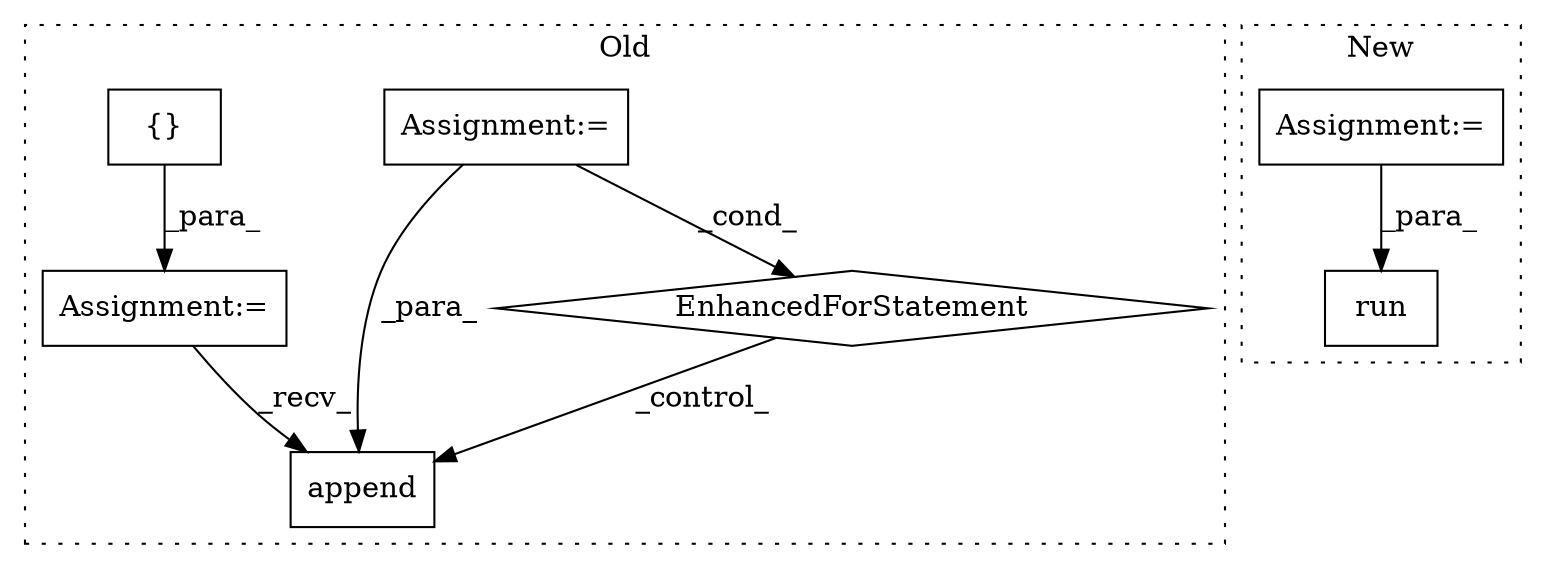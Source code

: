 digraph G {
subgraph cluster0 {
1 [label="append" a="32" s="5194,5211" l="7,1" shape="box"];
3 [label="Assignment:=" a="7" s="4868,4982" l="67,2" shape="box"];
4 [label="EnhancedForStatement" a="70" s="4868,4982" l="67,2" shape="diamond"];
5 [label="{}" a="4" s="4860" l="2" shape="box"];
6 [label="Assignment:=" a="7" s="4848" l="1" shape="box"];
label = "Old";
style="dotted";
}
subgraph cluster1 {
2 [label="run" a="32" s="3928,4079" l="15,-5" shape="box"];
7 [label="Assignment:=" a="7" s="3806" l="1" shape="box"];
label = "New";
style="dotted";
}
3 -> 1 [label="_para_"];
3 -> 4 [label="_cond_"];
4 -> 1 [label="_control_"];
5 -> 6 [label="_para_"];
6 -> 1 [label="_recv_"];
7 -> 2 [label="_para_"];
}